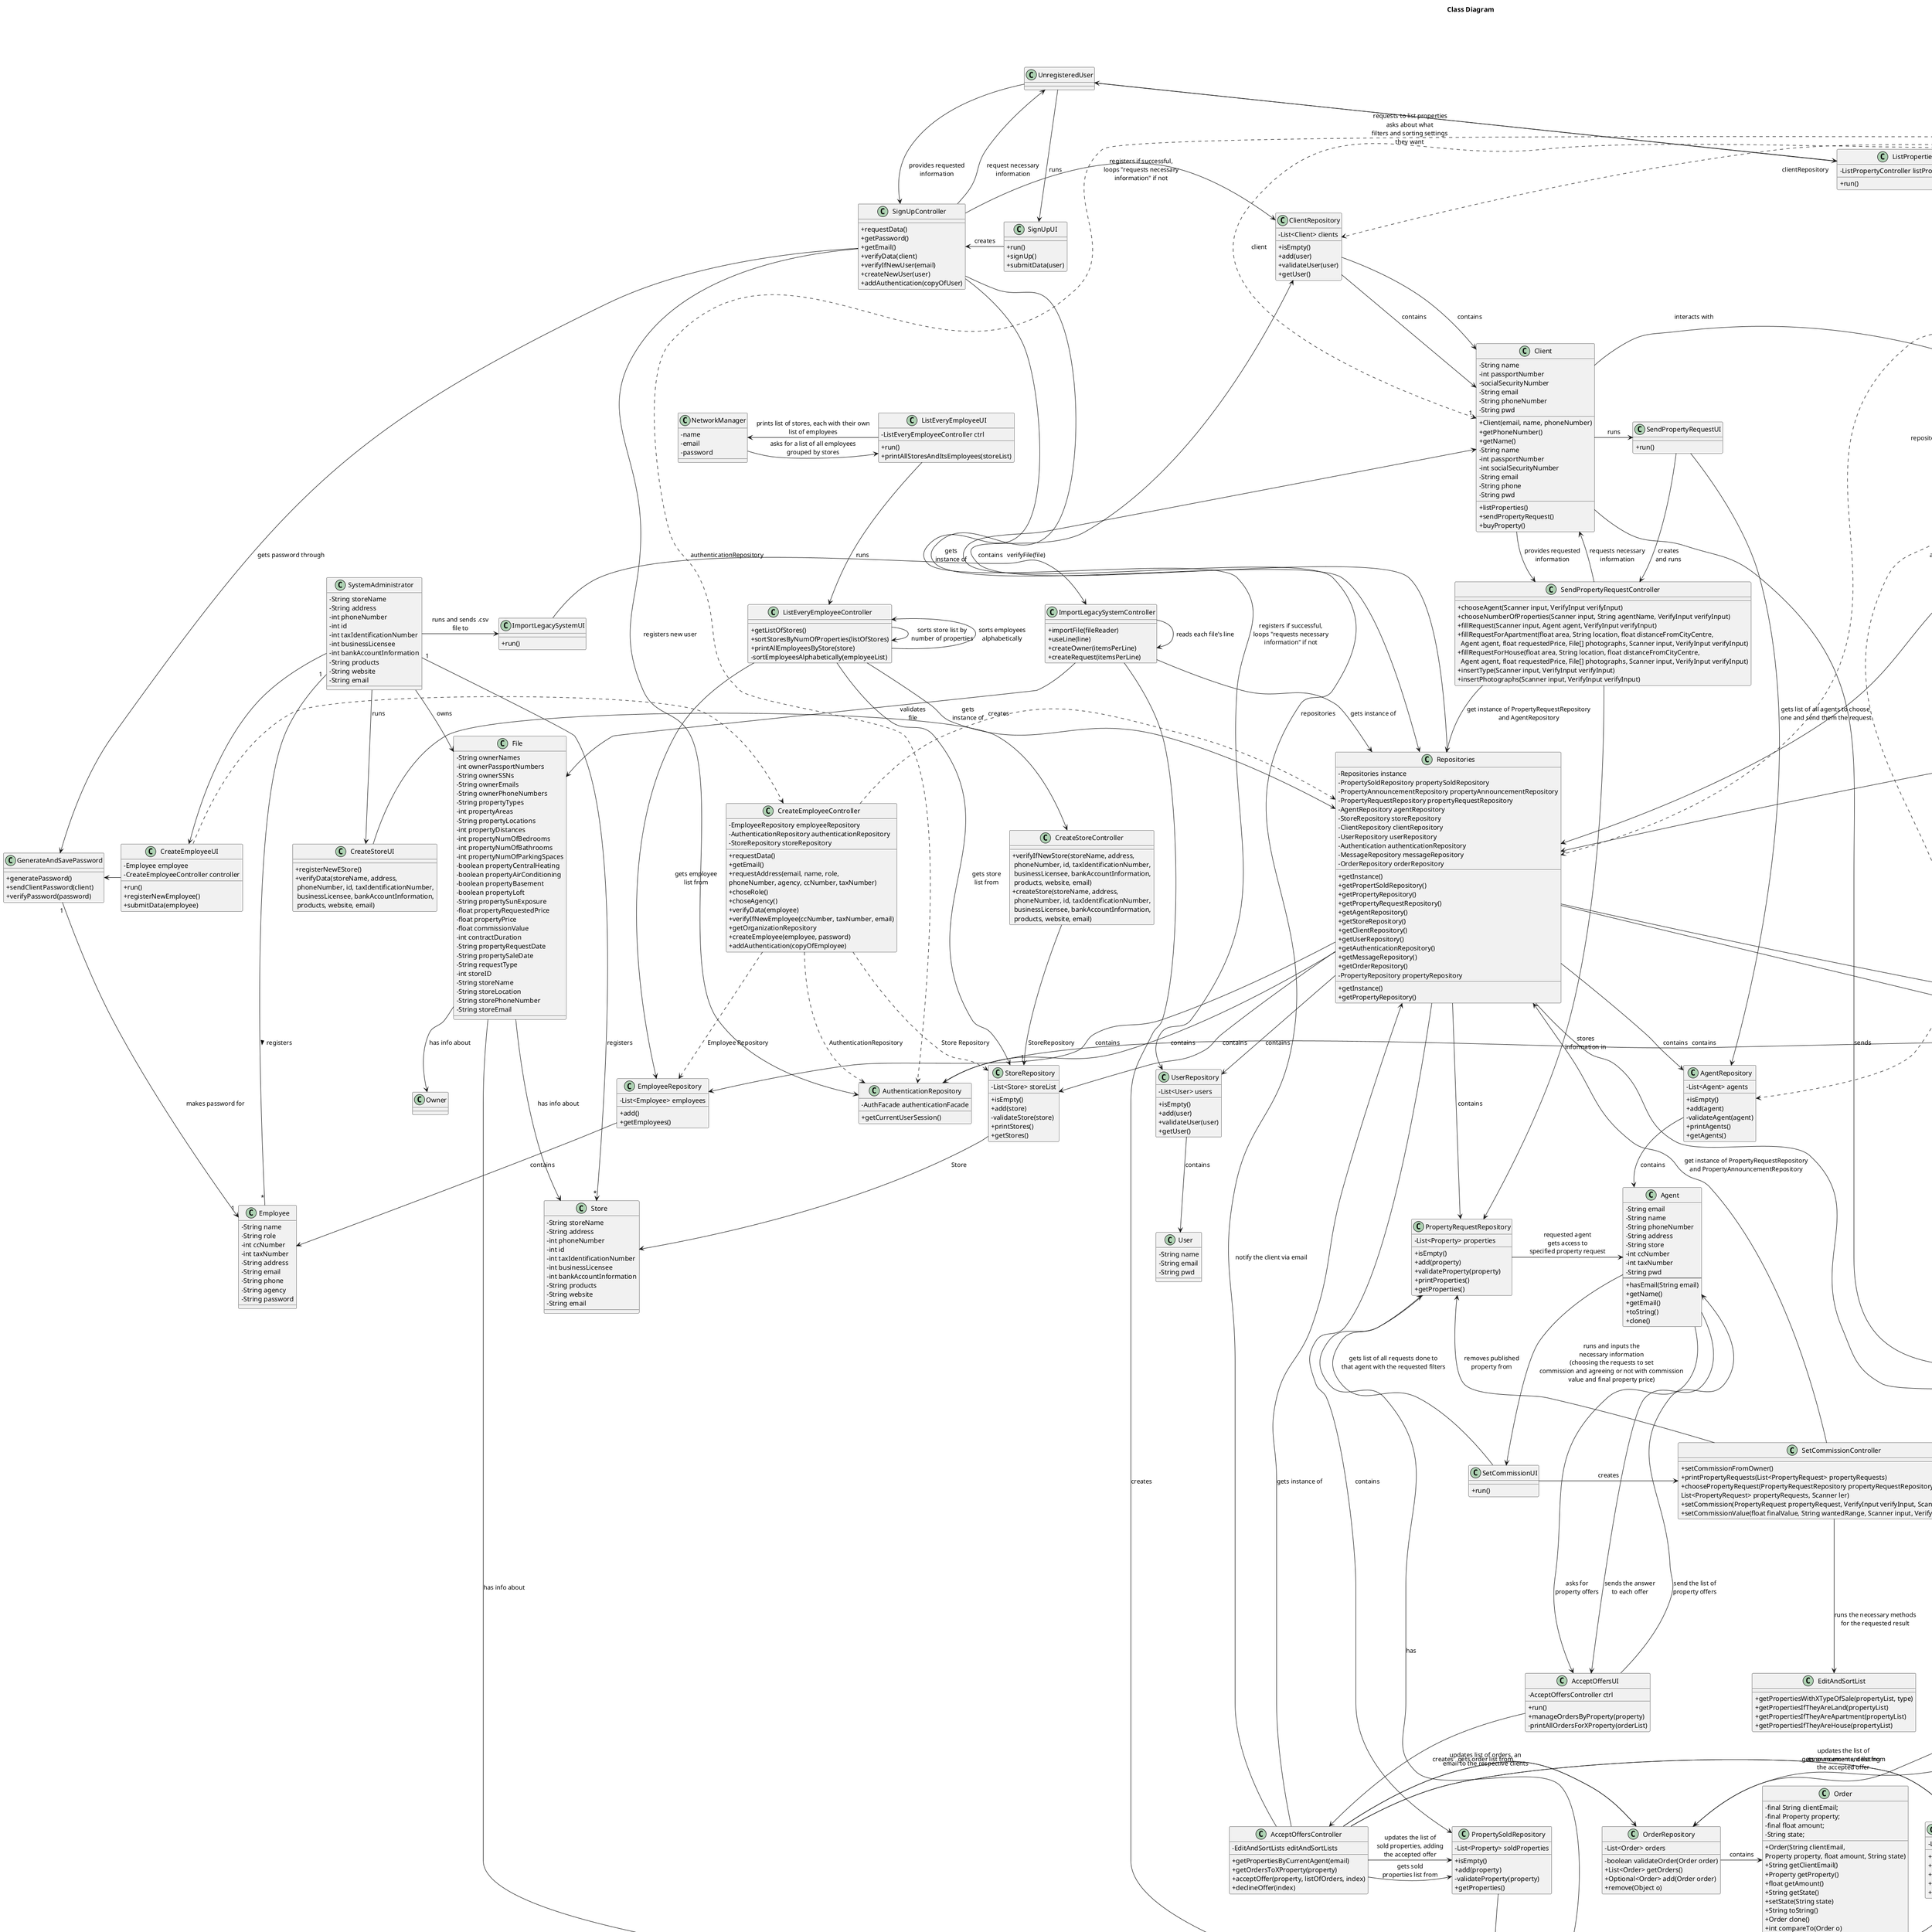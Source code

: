 @startuml
skinparam classAttributeIconSize 0

title Class Diagram

class UnregisteredUser {
___
}

class LeaveMessageUI{
-Message message
-List<Property> propertyList
-LeaveMessageController controller
___
+run()
+requestToVisit()
+sendMessageToAgent()
+writeMessage()
+showPropertyList()
+askAboutFilters(properties, sc)
+printPropertyList(propertyList)
}

class LeaveMessageController{
___
+ LeaveMessageController(authenticationRepository, clientRepository, messageRepository)
+ verifyMessage(message)
+ selectProperty(propertyList, input, verifyInput)
+ requestData(propertyList)
+ getEndOfVisit (start, input, verifyInput)
+ askAboutTypeOfSale(properties, sc)
+ askAboutTypeOfProperty(properties, sc)
+ askAboutAgent(properties, sc, agentList)
+ sortList(properties)
+ createMessage(text, name, phoneNumber, preferredDate, timeSlot)
}

class ListPropertiesUI {
-ListPropertyController listPropertyController
___
+run()
}

class ListPropertyController {
-PropertyRepository propertyRepository
___
+printPropertiesToUser()
}

class SignUpUI {
___
+run()
+signUp()
+submitData(user)
}

class SignUpController{
___
+requestData()
+getPassword()
+getEmail()
+verifyData(client)
+verifyIfNewUser(email)
+createNewUser(user)
+addAuthentication(copyOfUser)
}

class Repositories {
-Repositories instance
-PropertySoldRepository propertySoldRepository
-PropertyAnnouncementRepository propertyAnnouncementRepository
-PropertyRequestRepository propertyRequestRepository
-AgentRepository agentRepository
-StoreRepository storeRepository
-ClientRepository clientRepository
-UserRepository userRepository
-Authentication authenticationRepository
-MessageRepository messageRepository
-OrderRepository orderRepository
___
+getInstance()
+getPropertSoldRepository()
+getPropertyRepository()
+getPropertyRequestRepository()
+getAgentRepository()
+getStoreRepository()
+getClientRepository()
+getUserRepository()
+getAuthenticationRepository()
+getMessageRepository()
+getOrderRepository()
}

class AuthenticationRepository{
-AuthFacade authenticationFacade
___
+ getCurrentUserSession()
}

class UserSession{
- User user
___
+ getUserId()
}

class PropertyAnnouncementRepository {
-List<Property> properties
___
+isEmpty()
+add(property)
+validateProperty(property)
+printProperties()
+getProperties()
}

interface Property {
___
+equals(object)
+clone()
}

class Request{
-String type
-float price
-String priceUnit
-boolean isItPublished
-String commissionDate
-Owner owner
-String commissionValue
-int duration
}

class Land{
-float area
-String location
-float distanceFromCityCentre
-Agent agent
-File[] photographs
-float finalPrice
-String announcementDate
-Request request
___
+equals(object)
+clone()
+toString()
}

class Apartment {
-float area
-String location
-float distanceFromCityCentre
-Agent agent
-int numOfBedrooms
-int numOfBathrooms
-int numOfParkingSpaces
-boolean centralHeating
-boolean airConditioning
-File[] photographs
-float finalPrice
-String announcementDate
-Request request
___
+equals(object)
+clone()
+toString()
}

class House {
-float area
-String location
-float distanceFromCityCentre
-Agent agent
-int numOfBedrooms
-int numOfBathrooms
-int numOfParkingSpaces
-boolean centralHeating
-boolean airConditioning
-boolean basement
-boolean inhabitableLoft
-String sunExposure
-File[] photographs
-float finalPrice
-String announcementDate
-Request request
___
+equals(object)
+clone()
+toString()
}


class EditAndSortLists{
___
+getPropertiesWithXTypeOfSale(propertyList, type)
+getPropertiesIfTheyAreLand(propertyList)
+getPropertiesIfTheyAreApartment(propertyList)
+getPropertiesIfTheyAreHouse(propertyList)
getPropertiesByXAgent(propertyList, agentEmail)
+sortPropertiesByAscendingPrice(propertyList)
+sortPropertiesByDescendingPrice(propertyList)
+sortPropertiesByAscendingArea(propertyList)
+sortPropertiesByDescendingArea(propertyList)
+sortPropertiesByAscendingDistance(propertyList)
+sortPropertiesByDescendingDistance(propertyList)
+sortPropertiesByAscendingNumOfPhotographs(propertyList)
+sortPropertiesByDescendingNumOfPhotographs(propertyList)
}

class Agent {
-String email
-String name
-String phoneNumber
-String address
-String store
-int ccNumber
-int taxNumber
-String pwd
----
+hasEmail(String email)
+getName()
+getEmail()
+toString()
+clone()
}

class PropertyRequestRepository {
-List<Property> properties
___
+isEmpty()
+add(property)
+validateProperty(property)
+printProperties()
+getProperties()
}

class SetCommissionUI {
___
+run()
}

class SetCommissionController{
___
+setCommissionFromOwner()
+printPropertyRequests(List<PropertyRequest> propertyRequests)
+choosePropertyRequest(PropertyRequestRepository propertyRequestRepository,\nList<PropertyRequest> propertyRequests, Scanner ler)
+setCommission(PropertyRequest propertyRequest, VerifyInput verifyInput, Scanner input)
+setCommissionValue(float finalValue, String wantedRange, Scanner input, VerifyInput verifyInput)
}

class PlaceOrderUI
{
    + askAboutFilters(List<Property> \nproperties, Scanner sc)
    + printPropertyList(List<Property> propertyList)
    + verifyOption(List<Property> properties)
}

class Order {
    - final String clientEmail;
    - final Property property;
    - final float amount;
    - String state;
    ___
    + Order(String clientEmail, \nProperty property, float amount, String state)
    + String getClientEmail()
    + Property getProperty()
    + float getAmount()
    + String getState()
    + setState(String state)
    + String toString()
    + Order clone()
    + int compareTo(Order o)
}

class PlaceOrderController
{
    - float correctAmount
    ___
    + askAboutTypeOfSale(List<Property> \nproperties, Scanner sc)
    + askAboutTypeOfProperty(List<Property> \nproperties, Scanner sc)
    + chooseProperty(List<Property> \nproperties, int option)
    + printPropertyList(List<Property> \npropertyList)
    + requestAmount(Property property)
    + verifyAmount(float amount)
    + verifyOrder(float amount, String email, \nProperty property)
    + createAndRegisterNewOrder(float amount, \nString email, Property property)
}

class OrderRepository {
    - List<Order> orders
    - boolean validateOrder(Order order)
    + List<Order> getOrders()
    + Optional<Order> add(Order order)
    + remove(Object o)
}

class Client {
-String name
-int passportNumber
-socialSecurityNumber
-String email
-String phoneNumber
-String pwd
___
+ Client(email, name, phoneNumber)
+ getPhoneNumber()
+ getName()
}

class MessageRepository{
-List<Message> messages
___
+ create(text, name, phoneNumber, preferredDate, timeSlot)
+ addMessage(message)
+ validateMessage(message)
}

class Message{
-Property property;
-String agentID;
-String text;
-String name;
-String phoneNumber;
-String preferredDate;
-int startOfVisit;
-int endOfVisit;
___
+ Message (text, name, phoneNumber, preferredDate, timeSlot)
+ toString()
+clone()
+getAgentID()
+getPreferredDate()
+getPhoneNumber()
+getStartOfVisit()
+getEndOfVisit()
}

class SendPropertyRequestUI{
___
+run()
}

class SendPropertyRequestController{
___
+chooseAgent(Scanner input, VerifyInput verifyInput)
+chooseNumberOfProperties(Scanner input, String agentName, VerifyInput verifyInput)
+fillRequest(Scanner input, Agent agent, VerifyInput verifyInput)
+fillRequestForApartment(float area, String location, float distanceFromCityCentre,\n  Agent agent, float requestedPrice, File[] photographs, Scanner input, VerifyInput verifyInput)
+fillRequestForHouse(float area, String location, float distanceFromCityCentre,\n  Agent agent, float requestedPrice, File[] photographs, Scanner input, VerifyInput verifyInput)
+insertType(Scanner input, VerifyInput verifyInput)
+insertPhotographs(Scanner input, VerifyInput verifyInput)
}

class Employee {
- String name
- String role
- int ccNumber
- int taxNumber
- String address
- String email
- String phone
- String agency
- String password
___
}

class EmployeeRepository{
-List<Employee> employees
___
+add()
+getEmployees()
}

class CreateEmployeeUI {
-Employee employee
-CreateEmployeeController controller
___
+run()
+registerNewEmployee()
+submitData(employee)
}

class CreateEmployeeController {
-EmployeeRepository employeeRepository
-AuthenticationRepository authenticationRepository
-StoreRepository storeRepository
___
+requestData()
+getEmail()
+requestAddress(email, name, role, \nphoneNumber, agency, ccNumber, taxNumber)
+choseRole()
+choseAgency()
+verifyData(employee)
+verifyIfNewEmployee(ccNumber, taxNumber, email)
+getOrganizationRepository
+createEmployee(employee, password)
+addAuthentication(copyOfEmployee)
}

class AgentRepository {
-List<Agent> agents
___
+isEmpty()
+add(agent)
-validateAgent(agent)
+printAgents()
+getAgents()
}

class Store {
-String storeName
-String address
-int phoneNumber
-int id
-int taxIdentificationNumber
-int businessLicensee
-int bankAccountInformation
-String products
-String website
-String email
___
}

class SystemAdministrator {
-String storeName
-String address
-int phoneNumber
-int id
-int taxIdentificationNumber
-int businessLicensee
-int bankAccountInformation
-String products
-String website
-String email
___
}

class StoreRepository{
-List<Store> storeList
___
+isEmpty()
+add(store)
-validateStore(store)
+printStores()
+getStores()
}

class NetworkManager {
-name
-email
-password
}

class ListEveryEmployeeUI{
-ListEveryEmployeeController ctrl
___
+run()
+printAllStoresAndItsEmployees(storeList)
}

class ListEveryEmployeeController{
___
+getListOfStores()
+sortStoresByNumOfProperties(listOfStores)
+printAllEmployeesByStore(store)
-sortEmployeesAlphabetically(employeeList)
}

class CreateStoreUI {
___
+registerNewEStore()
+verifyData(storeName, address,\n phoneNumber, id, taxIdentificationNumber,\n businessLicensee, bankAccountInformation,\n products, website, email)
}

class CreateStoreController {
___
+verifyIfNewStore(storeName, address,\n phoneNumber, id, taxIdentificationNumber,\n businessLicensee, bankAccountInformation,\n products, website, email)
+createStore(storeName, address,\n phoneNumber, id, taxIdentificationNumber,\n businessLicensee, bankAccountInformation,\n products, website, email)
}

class ClientRepository{
-List<Client> clients
___
+isEmpty()
+add(user)
+validateUser(user)
+getUser()
}

class UserRepository{
-List<User> users
___
+isEmpty()
+add(user)
+validateUser(user)
+getUser()
}

class User {
-String name
-String email
-String pwd
}

class Client {
-String name
-int passportNumber
-int socialSecurityNumber
-String email
-String phone
-String pwd
___
+listProperties()
+sendPropertyRequest()
+buyProperty()
}

class GenerateAndSavePassword{
___
+generatePassword()
+sendClientPassword(client)
+verifyPassword(password)
}

class PropertySoldRepository {
-List<Property> soldProperties
___
+isEmpty()
+add(property)
-validateProperty(property)
+getProperties()
}

class AcceptOffersUI {
-AcceptOffersController ctrl
___
+run()
+manageOrdersByProperty(property)
-printAllOrdersForXProperty(orderList)
}

class AcceptOffersController{
-EditAndSortLists editAndSortLists
___
+getPropertiesByCurrentAgent(email)
+getOrdersToXProperty(property)
+acceptOffer(property, listOfOrders, index)
+declineOffer(index)
}

class EditAndSortList{
___
+getPropertiesWithXTypeOfSale(propertyList, type)
+getPropertiesIfTheyAreLand(propertyList)
+getPropertiesIfTheyAreApartment(propertyList)
+getPropertiesIfTheyAreHouse(propertyList)
}

class File {
-String ownerNames
-int ownerPassportNumbers
-String ownerSSNs
-String ownerEmails
-String ownerPhoneNumbers
-String propertyTypes
-int propertyAreas
-String propertyLocations
-int propertyDistances
-int propertyNumOfBedrooms
-int propertyNumOfBathrooms
-int propertyNumOfParkingSpaces
-boolean propertyCentralHeating
-boolean propertyAirConditioning
-boolean propertyBasement
-boolean propertyLoft
-String propertySunExposure
-float propertyRequestedPrice
-float propertyPrice
-float commissionValue
-int contractDuration
-String propertyRequestDate
-String propertySaleDate
-String requestType
-int storeID
-String storeName
-String storeLocation
-String storePhoneNumber
-String storeEmail
}

class ImportLegacySystemUI {
___
+run()
}

class ImportLegacySystemController {
___
+importFile(fileReader)
+useLine(line)
+createOwner(itemsPerLine)
+createRequest(itemsPerLine)
}

class Repositories {
-PropertyRepository propertyRepository
___
+getInstance()
+getPropertyRepository()
}

NetworkManager -> ListEveryEmployeeUI : asks for a list of all employees\ngrouped by stores

ListEveryEmployeeController -> ListEveryEmployeeController : sorts store list by\nnumber of properties
ListEveryEmployeeController -left-> ListEveryEmployeeController : sorts employees\nalphabetically

ListEveryEmployeeUI --left--> NetworkManager : prints list of stores, each with their own\nlist of employees

ListEveryEmployeeUI --> ListEveryEmployeeController : runs
ListEveryEmployeeController --> Repositories : gets\ninstance of
ListEveryEmployeeController --> StoreRepository : gets store\nlist from
ListEveryEmployeeController --> EmployeeRepository : gets employee\nlist from


SystemAdministrator -> File : owns
SystemAdministrator -> ImportLegacySystemUI : runs and sends .csv\nfile to
ImportLegacySystemUI -> ImportLegacySystemController : verifyFile(file)
ImportLegacySystemController --> File : validates\nfile

ImportLegacySystemController -> ImportLegacySystemController : reads each file's line

File --> Property : has info about
File --> Owner : has info about
File --> Store : has info about

ImportLegacySystemController --> Property : creates
ImportLegacySystemController --> Repositories : gets instance of


AuthenticationRepository -> UserSession : contains
ClientRepository --> Client : contains
MessageRepository ---> Message : contains
LeaveMessageController ..> "1" UserSession : userSession
LeaveMessageController ..> "1" Client : client
LeaveMessageController ..> "*" Message : message
Client --> Message : sends

SetCommissionController ---> EditAndSortList : runs the necessary methods\nfor the requested result

UnregisteredUser --> SignUpUI : runs
SignUpUI -> SignUpController : creates

SignUpController -up-> UnregisteredUser : request necessary\ninformation
UnregisteredUser -> SignUpController : provides requested\ninformation
SignUpController --> Repositories : gets\ninstance of

Repositories --> UserRepository : contains
Repositories --> AuthenticationRepository : contains
Repositories --> ClientRepository : contains
SignUpController -> GenerateAndSavePassword : gets password through
SignUpController -> AuthenticationRepository : registers new user
SignUpController -> UserRepository : registers if successful,\nloops "requests necessary\ninformation" if not
SignUpController -> ClientRepository : registers if successful,\nloops "requests necessary\ninformation" if not
UserRepository --> User : contains
ClientRepository --> Client : contains

Client -> PlaceOrderUI : interacts with
PlaceOrderUI -> Repositories : request properties

SystemAdministrator--> CreateEmployeeUI
CreateEmployeeUI .> CreateEmployeeController
CreateEmployeeUI -> GenerateAndSavePassword
GenerateAndSavePassword "1" --> "1" Employee : makes password for
SystemAdministrator "1" -- "*" Employee : registers >
CreateEmployeeController .> Repositories : repositories


Repositories --> OrderRepository : contains
PropertyAnnouncementRepository -> PlaceOrderUI : send properties
PlaceOrderUI <--> EditAndSortLists : sort properties
PlaceOrderUI --> PlaceOrderController : request to\nsort the properties
PlaceOrderController <-> EditAndSortLists : sort properties
PlaceOrderController --> PlaceOrderUI : send the\nsorted properties
PlaceOrderUI <--> PlaceOrderController : choose property
PlaceOrderUI <--> PlaceOrderController : request, send\nand verify the amount
PlaceOrderUI <---> PlaceOrderController : request to complete\nand verify the order
PlaceOrderController --> OrderRepository : request to\nstore the order
OrderRepository -> Order : contains

SystemAdministrator --> CreateStoreUI : runs
CreateStoreUI -> CreateStoreController : creates
SystemAdministrator "1" --> "*" Store : registers
CreateStoreController --> "1" StoreRepository : StoreRepository
StoreRepository --> Store : Store

Repositories --> EmployeeRepository : contains
Repositories --> PropertySoldRepository : contains
PropertySoldRepository --> Property : contains sold properties
EmployeeRepository --> Employee : contains

CreateEmployeeController .> StoreRepository : Store Repository
CreateEmployeeController .> EmployeeRepository : Employee Repository
CreateEmployeeController .> AuthenticationRepository : AuthenticationRepository

AcceptOffersController -> OrderRepository : gets order list from
AcceptOffersController -> PropertyAnnouncementRepository : gets announcement list from
AcceptOffersController -> PropertySoldRepository : gets sold\nproperties list from

AcceptOffersController --> Client: notify the client via email

AcceptOffersController --> PropertyAnnouncementRepository : updates the list of\nannouncements, deleting\nthe accepted offer
AcceptOffersController --> PropertySoldRepository : updates the list of\nsold properties, adding\nthe accepted offer


Agent ----> AcceptOffersUI : asks for\nproperty offers
AcceptOffersUI --> Agent: send the list of\nproperty offers
AcceptOffersController -> OrderRepository : updates list of orders, an\nemail to the respective clients

Agent --> AcceptOffersUI: sends the answer\nto each offer
AcceptOffersUI --> AcceptOffersController : creates
AcceptOffersController -> Repositories : gets instance of


Repositories --> AgentRepository : contains
AgentRepository --> Agent : contains
SendPropertyRequestController -> Client : requests necessary\ninformation
Client -> SendPropertyRequestController : provides requested\ninformation
SendPropertyRequestController -> PropertyRequestRepository : stores\ninformation in
PropertyRequestRepository -> Agent : requested agent\ngets access to\nspecified property request

Client -> SendPropertyRequestUI : runs
SendPropertyRequestUI --> SendPropertyRequestController : creates\nand runs

SendPropertyRequestUI -> AgentRepository : gets list of all agents to choose\n one and send them the request
SendPropertyRequestController --> Repositories :   get instance of PropertyRequestRepository\nand AgentRepository


Agent --> SetCommissionUI : runs and inputs the\nnecessary information\n(choosing the requests to set\ncommission and agreeing or not with commission\nvalue and final property price)
SetCommissionUI -> SetCommissionController : creates
SetCommissionUI -> PropertyRequestRepository : gets list of all requests done to\nthat agent with the requested filters
SetCommissionController --> Repositories :   get instance of PropertyRequestRepository\nand PropertyAnnouncementRepository
Repositories --> PropertyAnnouncementRepository : contains
Repositories --> PropertyRequestRepository : contains
Repositories --> StoreRepository : contains
Repositories --> MessageRepository : contains

SetCommissionController -> SetCommissionController : updates each request\naccording to the agents' choice\nto agree or not agree with the commission\nvalue and final property price

SetCommissionController -> PropertyRequestRepository : removes published\nproperty from
SetCommissionController --> PropertyAnnouncementRepository : adds published\nproperty to

PropertyAnnouncementRepository --> Property : has
PropertyRequestRepository --> Property : has

Property -> Request : contains

Property --> Apartment : can be
Property --> House : can be
Property --> Land : can be


LeaveMessageUI .> LeaveMessageController

LeaveMessageController .> Repositories : repositories
LeaveMessageController ..> AuthenticationRepository : authenticationRepository
LeaveMessageController ..> ClientRepository : clientRepository
LeaveMessageController ...> MessageRepository : messageRepository
LeaveMessageController ..> AgentRepository : agentRepository
LeaveMessageController ..> PropertyAnnouncementRepository : propertyAnnouncementRepository
LeaveMessageController ..> EditAndSortLists : editAndSortLists

UnregisteredUser -> ListPropertiesUI : \n\nrequests to list properties

ListPropertiesUI --> UnregisteredUser : asks about what\nfilters and sorting settings\nthey want
ListPropertiesUI --> ListPropertyController : tells it to filter\nand sort the list according\nto the agent's request

ListPropertyController -> EditAndSortLists : runs the necessary methods\nfor the requested result

ListPropertiesUI --> ListPropertyController : runs
ListPropertyController --> Repositories : gets\ninstance of
ListPropertyController --> PropertyAnnouncementRepository : gets property\nlist from


@enduml